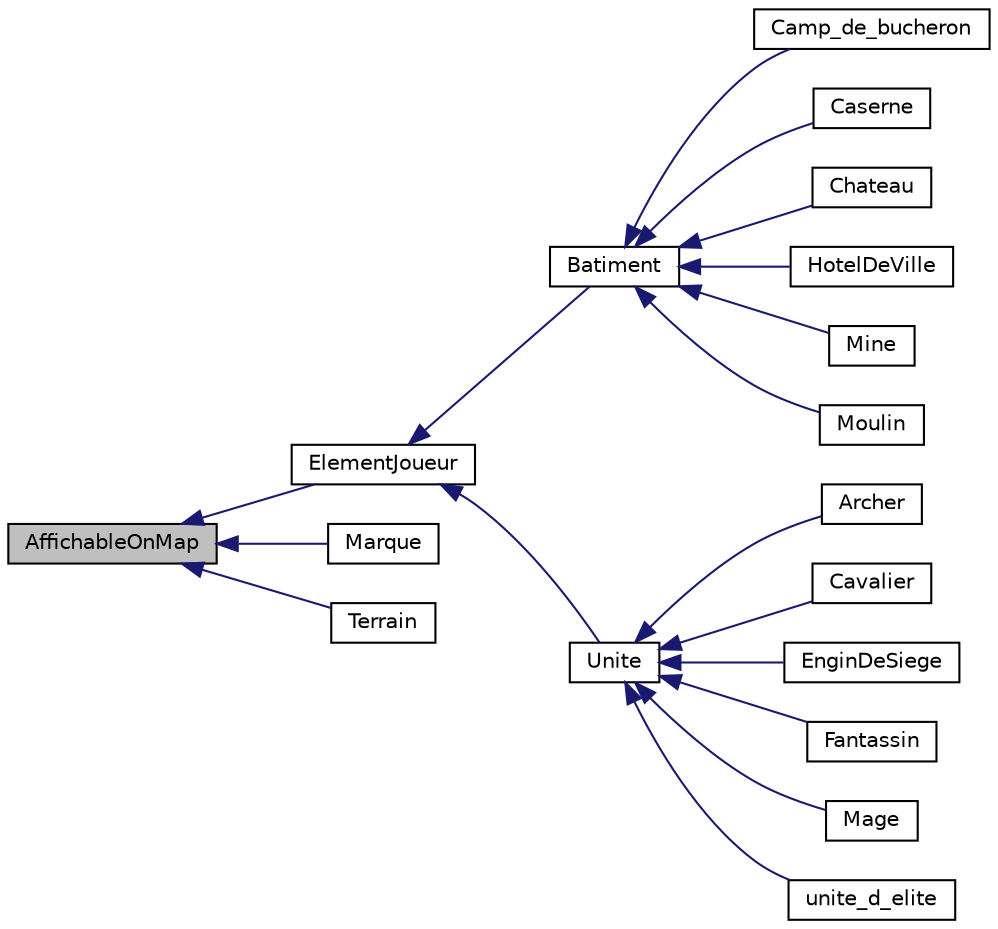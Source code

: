 digraph "AffichableOnMap"
{
 // LATEX_PDF_SIZE
  edge [fontname="Helvetica",fontsize="10",labelfontname="Helvetica",labelfontsize="10"];
  node [fontname="Helvetica",fontsize="10",shape=record];
  rankdir="LR";
  Node1 [label="AffichableOnMap",height=0.2,width=0.4,color="black", fillcolor="grey75", style="filled", fontcolor="black",tooltip="Classe abstraite qui permet a une classe d'etre affichable sur la map elle gere le deplacement sur la..."];
  Node1 -> Node2 [dir="back",color="midnightblue",fontsize="10",style="solid",fontname="Helvetica"];
  Node2 [label="ElementJoueur",height=0.2,width=0.4,color="black", fillcolor="white", style="filled",URL="$class_element_joueur.html",tooltip="classe abstraite correspondant a tous les elements pouvant appartenir a un joueur S'ajoute a sa creat..."];
  Node2 -> Node3 [dir="back",color="midnightblue",fontsize="10",style="solid",fontname="Helvetica"];
  Node3 [label="Batiment",height=0.2,width=0.4,color="black", fillcolor="white", style="filled",URL="$class_batiment.html",tooltip=" "];
  Node3 -> Node4 [dir="back",color="midnightblue",fontsize="10",style="solid",fontname="Helvetica"];
  Node4 [label="Camp_de_bucheron",height=0.2,width=0.4,color="black", fillcolor="white", style="filled",URL="$class_camp__de__bucheron.html",tooltip="Camp_de_bucheron est un Batiment qui permet de produire du bois."];
  Node3 -> Node5 [dir="back",color="midnightblue",fontsize="10",style="solid",fontname="Helvetica"];
  Node5 [label="Caserne",height=0.2,width=0.4,color="black", fillcolor="white", style="filled",URL="$class_caserne.html",tooltip="classe representant la caserne"];
  Node3 -> Node6 [dir="back",color="midnightblue",fontsize="10",style="solid",fontname="Helvetica"];
  Node6 [label="Chateau",height=0.2,width=0.4,color="black", fillcolor="white", style="filled",URL="$class_chateau.html",tooltip="Batiment qui peut attaquer et construire l'unite d'elite."];
  Node3 -> Node7 [dir="back",color="midnightblue",fontsize="10",style="solid",fontname="Helvetica"];
  Node7 [label="HotelDeVille",height=0.2,width=0.4,color="black", fillcolor="white", style="filled",URL="$class_hotel_de_ville.html",tooltip="premier batiment du joueur  lorsqu'il est detruit le joueur perd"];
  Node3 -> Node8 [dir="back",color="midnightblue",fontsize="10",style="solid",fontname="Helvetica"];
  Node8 [label="Mine",height=0.2,width=0.4,color="black", fillcolor="white", style="filled",URL="$class_mine.html",tooltip="Mine est un Batiment qui permet de produire de l'or."];
  Node3 -> Node9 [dir="back",color="midnightblue",fontsize="10",style="solid",fontname="Helvetica"];
  Node9 [label="Moulin",height=0.2,width=0.4,color="black", fillcolor="white", style="filled",URL="$class_moulin.html",tooltip="batiment qui permet de produire de la nourriture"];
  Node2 -> Node10 [dir="back",color="midnightblue",fontsize="10",style="solid",fontname="Helvetica"];
  Node10 [label="Unite",height=0.2,width=0.4,color="black", fillcolor="white", style="filled",URL="$class_unite.html",tooltip="classe abstraite representant une unite  element joueur qui peut se deplacer"];
  Node10 -> Node11 [dir="back",color="midnightblue",fontsize="10",style="solid",fontname="Helvetica"];
  Node11 [label="Archer",height=0.2,width=0.4,color="black", fillcolor="white", style="filled",URL="$class_archer.html",tooltip="Unite qui peut attaquer."];
  Node10 -> Node12 [dir="back",color="midnightblue",fontsize="10",style="solid",fontname="Helvetica"];
  Node12 [label="Cavalier",height=0.2,width=0.4,color="black", fillcolor="white", style="filled",URL="$class_cavalier.html",tooltip="Unite qui peut attaquer."];
  Node10 -> Node13 [dir="back",color="midnightblue",fontsize="10",style="solid",fontname="Helvetica"];
  Node13 [label="EnginDeSiege",height=0.2,width=0.4,color="black", fillcolor="white", style="filled",URL="$class_engin_de_siege.html",tooltip=" "];
  Node10 -> Node14 [dir="back",color="midnightblue",fontsize="10",style="solid",fontname="Helvetica"];
  Node14 [label="Fantassin",height=0.2,width=0.4,color="black", fillcolor="white", style="filled",URL="$class_fantassin.html",tooltip=" "];
  Node10 -> Node15 [dir="back",color="midnightblue",fontsize="10",style="solid",fontname="Helvetica"];
  Node15 [label="Mage",height=0.2,width=0.4,color="black", fillcolor="white", style="filled",URL="$class_mage.html",tooltip="Unite qui peut attaquer."];
  Node10 -> Node16 [dir="back",color="midnightblue",fontsize="10",style="solid",fontname="Helvetica"];
  Node16 [label="unite_d_elite",height=0.2,width=0.4,color="black", fillcolor="white", style="filled",URL="$classunite__d__elite.html",tooltip="classe representant une unite d'elite  cree par le chateau"];
  Node1 -> Node17 [dir="back",color="midnightblue",fontsize="10",style="solid",fontname="Helvetica"];
  Node17 [label="Marque",height=0.2,width=0.4,color="black", fillcolor="white", style="filled",URL="$class_marque.html",tooltip="marque sur les cases du plateau qui est informative"];
  Node1 -> Node18 [dir="back",color="midnightblue",fontsize="10",style="solid",fontname="Helvetica"];
  Node18 [label="Terrain",height=0.2,width=0.4,color="black", fillcolor="white", style="filled",URL="$class_terrain.html",tooltip="terrain sur chaque case du plateau"];
}
